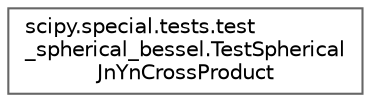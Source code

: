 digraph "Graphical Class Hierarchy"
{
 // LATEX_PDF_SIZE
  bgcolor="transparent";
  edge [fontname=Helvetica,fontsize=10,labelfontname=Helvetica,labelfontsize=10];
  node [fontname=Helvetica,fontsize=10,shape=box,height=0.2,width=0.4];
  rankdir="LR";
  Node0 [id="Node000000",label="scipy.special.tests.test\l_spherical_bessel.TestSpherical\lJnYnCrossProduct",height=0.2,width=0.4,color="grey40", fillcolor="white", style="filled",URL="$d2/d8d/classscipy_1_1special_1_1tests_1_1test__spherical__bessel_1_1TestSphericalJnYnCrossProduct.html",tooltip=" "];
}

